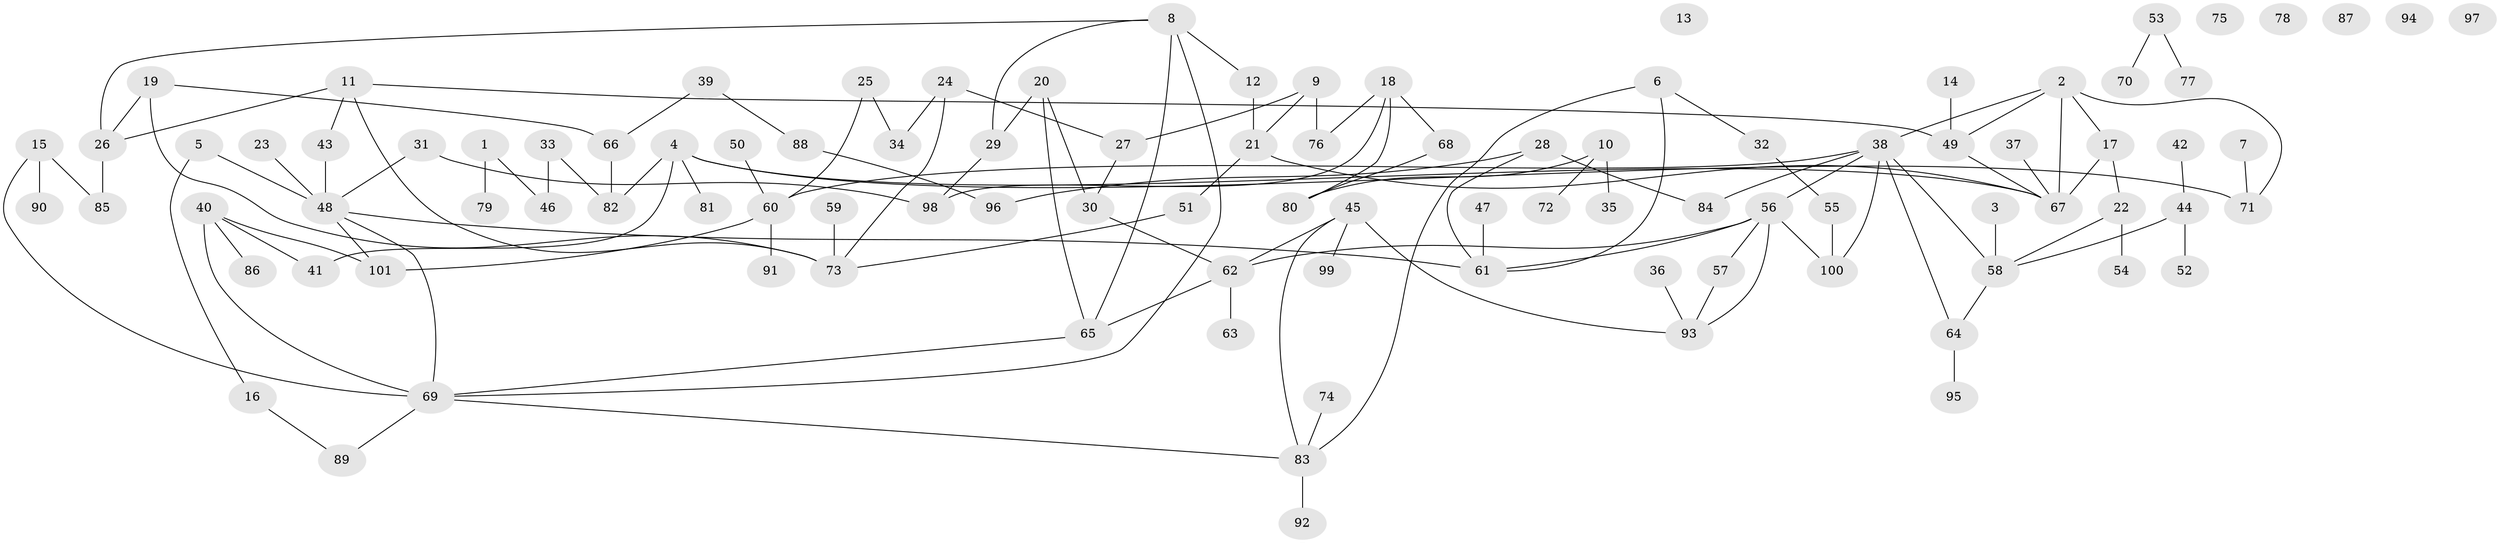 // Generated by graph-tools (version 1.1) at 2025/13/03/09/25 04:13:02]
// undirected, 101 vertices, 127 edges
graph export_dot {
graph [start="1"]
  node [color=gray90,style=filled];
  1;
  2;
  3;
  4;
  5;
  6;
  7;
  8;
  9;
  10;
  11;
  12;
  13;
  14;
  15;
  16;
  17;
  18;
  19;
  20;
  21;
  22;
  23;
  24;
  25;
  26;
  27;
  28;
  29;
  30;
  31;
  32;
  33;
  34;
  35;
  36;
  37;
  38;
  39;
  40;
  41;
  42;
  43;
  44;
  45;
  46;
  47;
  48;
  49;
  50;
  51;
  52;
  53;
  54;
  55;
  56;
  57;
  58;
  59;
  60;
  61;
  62;
  63;
  64;
  65;
  66;
  67;
  68;
  69;
  70;
  71;
  72;
  73;
  74;
  75;
  76;
  77;
  78;
  79;
  80;
  81;
  82;
  83;
  84;
  85;
  86;
  87;
  88;
  89;
  90;
  91;
  92;
  93;
  94;
  95;
  96;
  97;
  98;
  99;
  100;
  101;
  1 -- 46;
  1 -- 79;
  2 -- 17;
  2 -- 38;
  2 -- 49;
  2 -- 67;
  2 -- 71;
  3 -- 58;
  4 -- 41;
  4 -- 67;
  4 -- 71;
  4 -- 81;
  4 -- 82;
  5 -- 16;
  5 -- 48;
  6 -- 32;
  6 -- 61;
  6 -- 83;
  7 -- 71;
  8 -- 12;
  8 -- 26;
  8 -- 29;
  8 -- 65;
  8 -- 69;
  9 -- 21;
  9 -- 27;
  9 -- 76;
  10 -- 35;
  10 -- 72;
  10 -- 80;
  11 -- 26;
  11 -- 43;
  11 -- 49;
  11 -- 73;
  12 -- 21;
  14 -- 49;
  15 -- 69;
  15 -- 85;
  15 -- 90;
  16 -- 89;
  17 -- 22;
  17 -- 67;
  18 -- 68;
  18 -- 76;
  18 -- 80;
  18 -- 98;
  19 -- 26;
  19 -- 66;
  19 -- 73;
  20 -- 29;
  20 -- 30;
  20 -- 65;
  21 -- 51;
  21 -- 67;
  22 -- 54;
  22 -- 58;
  23 -- 48;
  24 -- 27;
  24 -- 34;
  24 -- 73;
  25 -- 34;
  25 -- 60;
  26 -- 85;
  27 -- 30;
  28 -- 61;
  28 -- 84;
  28 -- 96;
  29 -- 98;
  30 -- 62;
  31 -- 48;
  31 -- 98;
  32 -- 55;
  33 -- 46;
  33 -- 82;
  36 -- 93;
  37 -- 67;
  38 -- 56;
  38 -- 58;
  38 -- 60;
  38 -- 64;
  38 -- 84;
  38 -- 100;
  39 -- 66;
  39 -- 88;
  40 -- 41;
  40 -- 69;
  40 -- 86;
  40 -- 101;
  42 -- 44;
  43 -- 48;
  44 -- 52;
  44 -- 58;
  45 -- 62;
  45 -- 83;
  45 -- 93;
  45 -- 99;
  47 -- 61;
  48 -- 61;
  48 -- 69;
  48 -- 101;
  49 -- 67;
  50 -- 60;
  51 -- 73;
  53 -- 70;
  53 -- 77;
  55 -- 100;
  56 -- 57;
  56 -- 61;
  56 -- 62;
  56 -- 93;
  56 -- 100;
  57 -- 93;
  58 -- 64;
  59 -- 73;
  60 -- 91;
  60 -- 101;
  62 -- 63;
  62 -- 65;
  64 -- 95;
  65 -- 69;
  66 -- 82;
  68 -- 80;
  69 -- 83;
  69 -- 89;
  74 -- 83;
  83 -- 92;
  88 -- 96;
}
